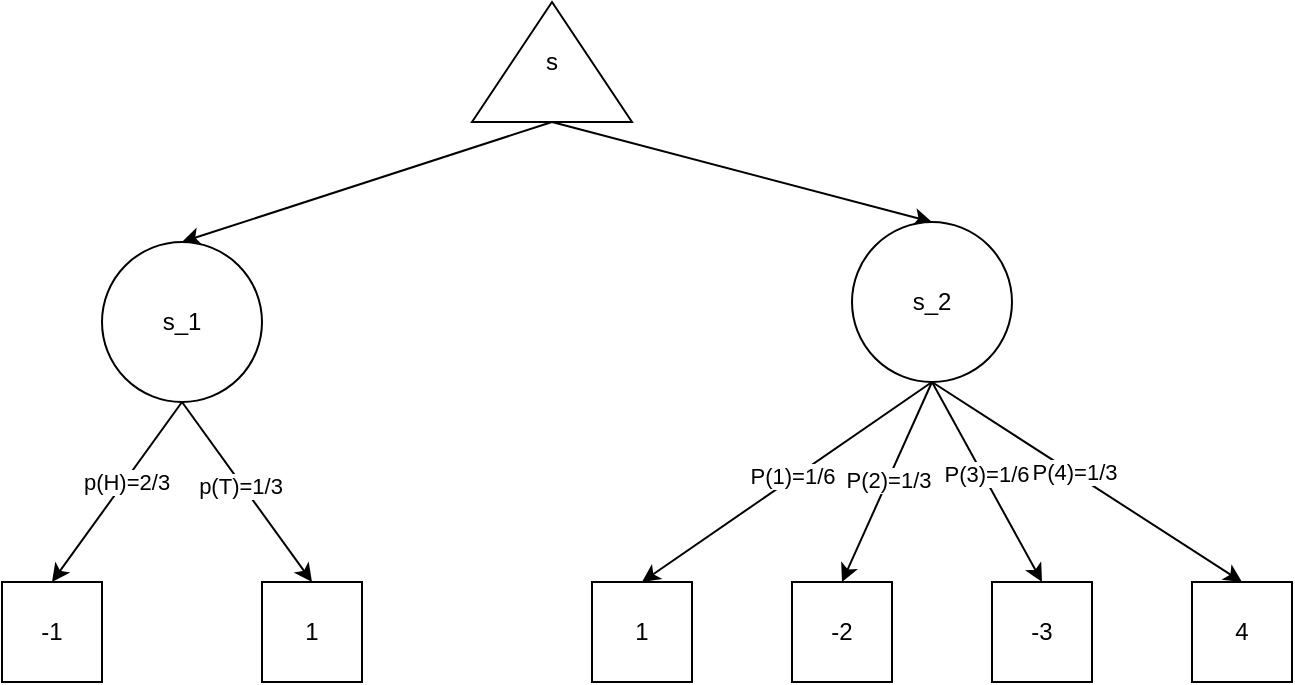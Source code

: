 <mxfile>
    <diagram id="f1CB7EgQZ66oU8uHjeyf" name="Page-1">
        <mxGraphModel dx="678" dy="652" grid="1" gridSize="10" guides="1" tooltips="1" connect="1" arrows="1" fold="1" page="1" pageScale="1" pageWidth="850" pageHeight="1100" math="0" shadow="0">
            <root>
                <mxCell id="0"/>
                <mxCell id="1" parent="0"/>
                <mxCell id="5" style="edgeStyle=none;html=1;exitX=0;exitY=0.5;exitDx=0;exitDy=0;entryX=0.5;entryY=0;entryDx=0;entryDy=0;" parent="1" source="15" target="3" edge="1">
                    <mxGeometry relative="1" as="geometry">
                        <mxPoint x="396.716" y="98.284" as="sourcePoint"/>
                    </mxGeometry>
                </mxCell>
                <mxCell id="6" style="edgeStyle=none;html=1;entryX=0.5;entryY=0;entryDx=0;entryDy=0;" parent="1" target="4" edge="1">
                    <mxGeometry relative="1" as="geometry">
                        <mxPoint x="430" y="80" as="sourcePoint"/>
                    </mxGeometry>
                </mxCell>
                <mxCell id="7" style="edgeStyle=none;html=1;exitX=0.5;exitY=1;exitDx=0;exitDy=0;entryX=0.5;entryY=0;entryDx=0;entryDy=0;" parent="1" source="3" target="9" edge="1">
                    <mxGeometry relative="1" as="geometry">
                        <mxPoint x="160" y="300" as="targetPoint"/>
                    </mxGeometry>
                </mxCell>
                <mxCell id="13" value="p(H)=2/3" style="edgeLabel;html=1;align=center;verticalAlign=middle;resizable=0;points=[];" parent="7" vertex="1" connectable="0">
                    <mxGeometry x="-0.122" relative="1" as="geometry">
                        <mxPoint as="offset"/>
                    </mxGeometry>
                </mxCell>
                <mxCell id="12" style="edgeStyle=none;html=1;exitX=0.5;exitY=1;exitDx=0;exitDy=0;entryX=0.5;entryY=0;entryDx=0;entryDy=0;" parent="1" source="3" target="10" edge="1">
                    <mxGeometry relative="1" as="geometry"/>
                </mxCell>
                <mxCell id="14" value="p(T)=1/3" style="edgeLabel;html=1;align=center;verticalAlign=middle;resizable=0;points=[];" parent="12" vertex="1" connectable="0">
                    <mxGeometry x="-0.083" y="-1" relative="1" as="geometry">
                        <mxPoint as="offset"/>
                    </mxGeometry>
                </mxCell>
                <mxCell id="3" value="s_1" style="ellipse;whiteSpace=wrap;html=1;aspect=fixed;" parent="1" vertex="1">
                    <mxGeometry x="205" y="140" width="80" height="80" as="geometry"/>
                </mxCell>
                <mxCell id="23" style="edgeStyle=none;html=1;entryX=0.5;entryY=0;entryDx=0;entryDy=0;" parent="1" target="16" edge="1">
                    <mxGeometry relative="1" as="geometry">
                        <mxPoint x="620" y="210" as="sourcePoint"/>
                    </mxGeometry>
                </mxCell>
                <mxCell id="28" value="P(1)=1/6" style="edgeLabel;html=1;align=center;verticalAlign=middle;resizable=0;points=[];" parent="23" vertex="1" connectable="0">
                    <mxGeometry x="-0.043" y="-1" relative="1" as="geometry">
                        <mxPoint as="offset"/>
                    </mxGeometry>
                </mxCell>
                <mxCell id="24" style="edgeStyle=none;html=1;exitX=0.5;exitY=1;exitDx=0;exitDy=0;entryX=0.5;entryY=0;entryDx=0;entryDy=0;" parent="1" source="4" target="17" edge="1">
                    <mxGeometry relative="1" as="geometry"/>
                </mxCell>
                <mxCell id="29" value="P(2)=1/3" style="edgeLabel;html=1;align=center;verticalAlign=middle;resizable=0;points=[];" parent="24" vertex="1" connectable="0">
                    <mxGeometry x="-0.02" relative="1" as="geometry">
                        <mxPoint as="offset"/>
                    </mxGeometry>
                </mxCell>
                <mxCell id="25" style="edgeStyle=none;html=1;exitX=0.5;exitY=1;exitDx=0;exitDy=0;entryX=0.5;entryY=0;entryDx=0;entryDy=0;" parent="1" source="4" target="19" edge="1">
                    <mxGeometry relative="1" as="geometry"/>
                </mxCell>
                <mxCell id="31" value="P(3)=1/6" style="edgeLabel;html=1;align=center;verticalAlign=middle;resizable=0;points=[];" parent="25" vertex="1" connectable="0">
                    <mxGeometry x="-0.074" y="1" relative="1" as="geometry">
                        <mxPoint as="offset"/>
                    </mxGeometry>
                </mxCell>
                <mxCell id="26" style="edgeStyle=none;html=1;exitX=0.5;exitY=1;exitDx=0;exitDy=0;entryX=0.5;entryY=0;entryDx=0;entryDy=0;" parent="1" source="4" target="20" edge="1">
                    <mxGeometry relative="1" as="geometry"/>
                </mxCell>
                <mxCell id="30" value="P(4)=1/3" style="edgeLabel;html=1;align=center;verticalAlign=middle;resizable=0;points=[];" parent="26" vertex="1" connectable="0">
                    <mxGeometry x="-0.089" y="1" relative="1" as="geometry">
                        <mxPoint as="offset"/>
                    </mxGeometry>
                </mxCell>
                <mxCell id="4" value="s_2" style="ellipse;whiteSpace=wrap;html=1;aspect=fixed;" parent="1" vertex="1">
                    <mxGeometry x="580" y="130" width="80" height="80" as="geometry"/>
                </mxCell>
                <mxCell id="9" value="-1" style="rounded=0;whiteSpace=wrap;html=1;" parent="1" vertex="1">
                    <mxGeometry x="155" y="310" width="50" height="50" as="geometry"/>
                </mxCell>
                <mxCell id="10" value="1" style="rounded=0;whiteSpace=wrap;html=1;" parent="1" vertex="1">
                    <mxGeometry x="285" y="310" width="50" height="50" as="geometry"/>
                </mxCell>
                <mxCell id="16" value="1" style="rounded=0;whiteSpace=wrap;html=1;" parent="1" vertex="1">
                    <mxGeometry x="450" y="310" width="50" height="50" as="geometry"/>
                </mxCell>
                <mxCell id="17" value="-2" style="rounded=0;whiteSpace=wrap;html=1;" parent="1" vertex="1">
                    <mxGeometry x="550" y="310" width="50" height="50" as="geometry"/>
                </mxCell>
                <mxCell id="19" value="-3" style="rounded=0;whiteSpace=wrap;html=1;" parent="1" vertex="1">
                    <mxGeometry x="650" y="310" width="50" height="50" as="geometry"/>
                </mxCell>
                <mxCell id="20" value="4" style="rounded=0;whiteSpace=wrap;html=1;" parent="1" vertex="1">
                    <mxGeometry x="750" y="310" width="50" height="50" as="geometry"/>
                </mxCell>
                <mxCell id="34" value="" style="group" parent="1" vertex="1" connectable="0">
                    <mxGeometry x="390" y="20.0" width="80" height="60" as="geometry"/>
                </mxCell>
                <mxCell id="15" value="&lt;div style=&quot;text-align: justify&quot;&gt;&lt;br&gt;&lt;/div&gt;" style="triangle;html=1;rotation=-90;align=center;verticalAlign=middle;textDirection=rtl;fontColor=default;whiteSpace=wrap;" parent="34" vertex="1">
                    <mxGeometry x="10" y="-10.0" width="60" height="80" as="geometry"/>
                </mxCell>
                <mxCell id="33" value="s" style="text;html=1;strokeColor=none;fillColor=none;align=center;verticalAlign=middle;whiteSpace=wrap;rounded=0;" parent="34" vertex="1">
                    <mxGeometry x="10" y="15.0" width="60" height="30" as="geometry"/>
                </mxCell>
            </root>
        </mxGraphModel>
    </diagram>
</mxfile>
